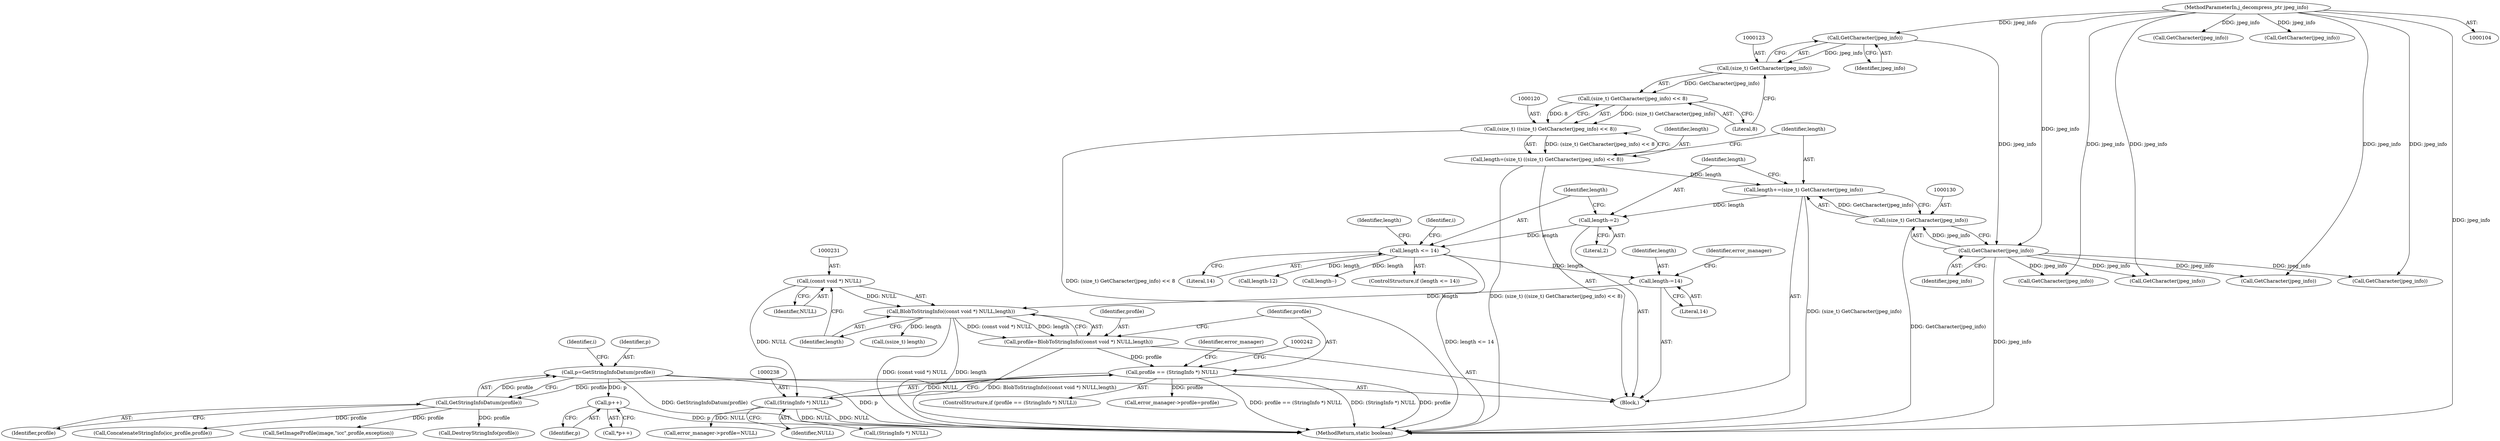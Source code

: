 digraph "0_ImageMagick_39f226a9c137f547e12afde972eeba7551124493@pointer" {
"1000287" [label="(Call,p++)"];
"1000259" [label="(Call,p=GetStringInfoDatum(profile))"];
"1000261" [label="(Call,GetStringInfoDatum(profile))"];
"1000235" [label="(Call,profile == (StringInfo *) NULL)"];
"1000227" [label="(Call,profile=BlobToStringInfo((const void *) NULL,length))"];
"1000229" [label="(Call,BlobToStringInfo((const void *) NULL,length))"];
"1000230" [label="(Call,(const void *) NULL)"];
"1000207" [label="(Call,length-=14)"];
"1000137" [label="(Call,length <= 14)"];
"1000133" [label="(Call,length-=2)"];
"1000127" [label="(Call,length+=(size_t) GetCharacter(jpeg_info))"];
"1000129" [label="(Call,(size_t) GetCharacter(jpeg_info))"];
"1000131" [label="(Call,GetCharacter(jpeg_info))"];
"1000124" [label="(Call,GetCharacter(jpeg_info))"];
"1000105" [label="(MethodParameterIn,j_decompress_ptr jpeg_info)"];
"1000117" [label="(Call,length=(size_t) ((size_t) GetCharacter(jpeg_info) << 8))"];
"1000119" [label="(Call,(size_t) ((size_t) GetCharacter(jpeg_info) << 8))"];
"1000121" [label="(Call,(size_t) GetCharacter(jpeg_info) << 8)"];
"1000122" [label="(Call,(size_t) GetCharacter(jpeg_info))"];
"1000237" [label="(Call,(StringInfo *) NULL)"];
"1000278" [label="(Call,GetCharacter(jpeg_info))"];
"1000292" [label="(Call,error_manager->profile=NULL)"];
"1000139" [label="(Literal,14)"];
"1000126" [label="(Literal,8)"];
"1000287" [label="(Call,p++)"];
"1000128" [label="(Identifier,length)"];
"1000122" [label="(Call,(size_t) GetCharacter(jpeg_info))"];
"1000186" [label="(Call,length-12)"];
"1000335" [label="(Call,ConcatenateStringInfo(icc_profile,profile))"];
"1000232" [label="(Identifier,NULL)"];
"1000137" [label="(Call,length <= 14)"];
"1000256" [label="(Identifier,error_manager)"];
"1000143" [label="(Call,length--)"];
"1000331" [label="(Call,(StringInfo *) NULL)"];
"1000205" [label="(Call,GetCharacter(jpeg_info))"];
"1000117" [label="(Call,length=(size_t) ((size_t) GetCharacter(jpeg_info) << 8))"];
"1000286" [label="(Call,*p++)"];
"1000156" [label="(Identifier,i)"];
"1000119" [label="(Call,(size_t) ((size_t) GetCharacter(jpeg_info) << 8))"];
"1000118" [label="(Identifier,length)"];
"1000136" [label="(ControlStructure,if (length <= 14))"];
"1000138" [label="(Identifier,length)"];
"1000135" [label="(Literal,2)"];
"1000390" [label="(MethodReturn,static boolean)"];
"1000346" [label="(Call,SetImageProfile(image,\"icc\",profile,exception))"];
"1000148" [label="(Call,GetCharacter(jpeg_info))"];
"1000169" [label="(Call,GetCharacter(jpeg_info))"];
"1000230" [label="(Call,(const void *) NULL)"];
"1000211" [label="(Identifier,error_manager)"];
"1000124" [label="(Call,GetCharacter(jpeg_info))"];
"1000237" [label="(Call,(StringInfo *) NULL)"];
"1000129" [label="(Call,(size_t) GetCharacter(jpeg_info))"];
"1000229" [label="(Call,BlobToStringInfo((const void *) NULL,length))"];
"1000133" [label="(Call,length-=2)"];
"1000207" [label="(Call,length-=14)"];
"1000131" [label="(Call,GetCharacter(jpeg_info))"];
"1000125" [label="(Identifier,jpeg_info)"];
"1000127" [label="(Call,length+=(size_t) GetCharacter(jpeg_info))"];
"1000265" [label="(Identifier,i)"];
"1000235" [label="(Call,profile == (StringInfo *) NULL)"];
"1000106" [label="(Block,)"];
"1000228" [label="(Identifier,profile)"];
"1000233" [label="(Identifier,length)"];
"1000269" [label="(Call,(ssize_t) length)"];
"1000201" [label="(Call,GetCharacter(jpeg_info))"];
"1000306" [label="(Call,DestroyStringInfo(profile))"];
"1000288" [label="(Identifier,p)"];
"1000134" [label="(Identifier,length)"];
"1000132" [label="(Identifier,jpeg_info)"];
"1000261" [label="(Call,GetStringInfoDatum(profile))"];
"1000260" [label="(Identifier,p)"];
"1000234" [label="(ControlStructure,if (profile == (StringInfo *) NULL))"];
"1000209" [label="(Literal,14)"];
"1000105" [label="(MethodParameterIn,j_decompress_ptr jpeg_info)"];
"1000259" [label="(Call,p=GetStringInfoDatum(profile))"];
"1000208" [label="(Identifier,length)"];
"1000262" [label="(Identifier,profile)"];
"1000193" [label="(Call,GetCharacter(jpeg_info))"];
"1000236" [label="(Identifier,profile)"];
"1000121" [label="(Call,(size_t) GetCharacter(jpeg_info) << 8)"];
"1000239" [label="(Identifier,NULL)"];
"1000227" [label="(Call,profile=BlobToStringInfo((const void *) NULL,length))"];
"1000144" [label="(Identifier,length)"];
"1000254" [label="(Call,error_manager->profile=profile)"];
"1000287" -> "1000286"  [label="AST: "];
"1000287" -> "1000288"  [label="CFG: "];
"1000288" -> "1000287"  [label="AST: "];
"1000286" -> "1000287"  [label="CFG: "];
"1000287" -> "1000390"  [label="DDG: p"];
"1000259" -> "1000287"  [label="DDG: p"];
"1000259" -> "1000106"  [label="AST: "];
"1000259" -> "1000261"  [label="CFG: "];
"1000260" -> "1000259"  [label="AST: "];
"1000261" -> "1000259"  [label="AST: "];
"1000265" -> "1000259"  [label="CFG: "];
"1000259" -> "1000390"  [label="DDG: p"];
"1000259" -> "1000390"  [label="DDG: GetStringInfoDatum(profile)"];
"1000261" -> "1000259"  [label="DDG: profile"];
"1000261" -> "1000262"  [label="CFG: "];
"1000262" -> "1000261"  [label="AST: "];
"1000235" -> "1000261"  [label="DDG: profile"];
"1000261" -> "1000306"  [label="DDG: profile"];
"1000261" -> "1000335"  [label="DDG: profile"];
"1000261" -> "1000346"  [label="DDG: profile"];
"1000235" -> "1000234"  [label="AST: "];
"1000235" -> "1000237"  [label="CFG: "];
"1000236" -> "1000235"  [label="AST: "];
"1000237" -> "1000235"  [label="AST: "];
"1000242" -> "1000235"  [label="CFG: "];
"1000256" -> "1000235"  [label="CFG: "];
"1000235" -> "1000390"  [label="DDG: (StringInfo *) NULL"];
"1000235" -> "1000390"  [label="DDG: profile"];
"1000235" -> "1000390"  [label="DDG: profile == (StringInfo *) NULL"];
"1000227" -> "1000235"  [label="DDG: profile"];
"1000237" -> "1000235"  [label="DDG: NULL"];
"1000235" -> "1000254"  [label="DDG: profile"];
"1000227" -> "1000106"  [label="AST: "];
"1000227" -> "1000229"  [label="CFG: "];
"1000228" -> "1000227"  [label="AST: "];
"1000229" -> "1000227"  [label="AST: "];
"1000236" -> "1000227"  [label="CFG: "];
"1000227" -> "1000390"  [label="DDG: BlobToStringInfo((const void *) NULL,length)"];
"1000229" -> "1000227"  [label="DDG: (const void *) NULL"];
"1000229" -> "1000227"  [label="DDG: length"];
"1000229" -> "1000233"  [label="CFG: "];
"1000230" -> "1000229"  [label="AST: "];
"1000233" -> "1000229"  [label="AST: "];
"1000229" -> "1000390"  [label="DDG: length"];
"1000229" -> "1000390"  [label="DDG: (const void *) NULL"];
"1000230" -> "1000229"  [label="DDG: NULL"];
"1000207" -> "1000229"  [label="DDG: length"];
"1000229" -> "1000269"  [label="DDG: length"];
"1000230" -> "1000232"  [label="CFG: "];
"1000231" -> "1000230"  [label="AST: "];
"1000232" -> "1000230"  [label="AST: "];
"1000233" -> "1000230"  [label="CFG: "];
"1000230" -> "1000237"  [label="DDG: NULL"];
"1000207" -> "1000106"  [label="AST: "];
"1000207" -> "1000209"  [label="CFG: "];
"1000208" -> "1000207"  [label="AST: "];
"1000209" -> "1000207"  [label="AST: "];
"1000211" -> "1000207"  [label="CFG: "];
"1000137" -> "1000207"  [label="DDG: length"];
"1000137" -> "1000136"  [label="AST: "];
"1000137" -> "1000139"  [label="CFG: "];
"1000138" -> "1000137"  [label="AST: "];
"1000139" -> "1000137"  [label="AST: "];
"1000144" -> "1000137"  [label="CFG: "];
"1000156" -> "1000137"  [label="CFG: "];
"1000137" -> "1000390"  [label="DDG: length <= 14"];
"1000133" -> "1000137"  [label="DDG: length"];
"1000137" -> "1000143"  [label="DDG: length"];
"1000137" -> "1000186"  [label="DDG: length"];
"1000133" -> "1000106"  [label="AST: "];
"1000133" -> "1000135"  [label="CFG: "];
"1000134" -> "1000133"  [label="AST: "];
"1000135" -> "1000133"  [label="AST: "];
"1000138" -> "1000133"  [label="CFG: "];
"1000127" -> "1000133"  [label="DDG: length"];
"1000127" -> "1000106"  [label="AST: "];
"1000127" -> "1000129"  [label="CFG: "];
"1000128" -> "1000127"  [label="AST: "];
"1000129" -> "1000127"  [label="AST: "];
"1000134" -> "1000127"  [label="CFG: "];
"1000127" -> "1000390"  [label="DDG: (size_t) GetCharacter(jpeg_info)"];
"1000129" -> "1000127"  [label="DDG: GetCharacter(jpeg_info)"];
"1000117" -> "1000127"  [label="DDG: length"];
"1000129" -> "1000131"  [label="CFG: "];
"1000130" -> "1000129"  [label="AST: "];
"1000131" -> "1000129"  [label="AST: "];
"1000129" -> "1000390"  [label="DDG: GetCharacter(jpeg_info)"];
"1000131" -> "1000129"  [label="DDG: jpeg_info"];
"1000131" -> "1000132"  [label="CFG: "];
"1000132" -> "1000131"  [label="AST: "];
"1000131" -> "1000390"  [label="DDG: jpeg_info"];
"1000124" -> "1000131"  [label="DDG: jpeg_info"];
"1000105" -> "1000131"  [label="DDG: jpeg_info"];
"1000131" -> "1000148"  [label="DDG: jpeg_info"];
"1000131" -> "1000169"  [label="DDG: jpeg_info"];
"1000131" -> "1000193"  [label="DDG: jpeg_info"];
"1000131" -> "1000201"  [label="DDG: jpeg_info"];
"1000124" -> "1000122"  [label="AST: "];
"1000124" -> "1000125"  [label="CFG: "];
"1000125" -> "1000124"  [label="AST: "];
"1000122" -> "1000124"  [label="CFG: "];
"1000124" -> "1000122"  [label="DDG: jpeg_info"];
"1000105" -> "1000124"  [label="DDG: jpeg_info"];
"1000105" -> "1000104"  [label="AST: "];
"1000105" -> "1000390"  [label="DDG: jpeg_info"];
"1000105" -> "1000148"  [label="DDG: jpeg_info"];
"1000105" -> "1000169"  [label="DDG: jpeg_info"];
"1000105" -> "1000193"  [label="DDG: jpeg_info"];
"1000105" -> "1000201"  [label="DDG: jpeg_info"];
"1000105" -> "1000205"  [label="DDG: jpeg_info"];
"1000105" -> "1000278"  [label="DDG: jpeg_info"];
"1000117" -> "1000106"  [label="AST: "];
"1000117" -> "1000119"  [label="CFG: "];
"1000118" -> "1000117"  [label="AST: "];
"1000119" -> "1000117"  [label="AST: "];
"1000128" -> "1000117"  [label="CFG: "];
"1000117" -> "1000390"  [label="DDG: (size_t) ((size_t) GetCharacter(jpeg_info) << 8)"];
"1000119" -> "1000117"  [label="DDG: (size_t) GetCharacter(jpeg_info) << 8"];
"1000119" -> "1000121"  [label="CFG: "];
"1000120" -> "1000119"  [label="AST: "];
"1000121" -> "1000119"  [label="AST: "];
"1000119" -> "1000390"  [label="DDG: (size_t) GetCharacter(jpeg_info) << 8"];
"1000121" -> "1000119"  [label="DDG: (size_t) GetCharacter(jpeg_info)"];
"1000121" -> "1000119"  [label="DDG: 8"];
"1000121" -> "1000126"  [label="CFG: "];
"1000122" -> "1000121"  [label="AST: "];
"1000126" -> "1000121"  [label="AST: "];
"1000122" -> "1000121"  [label="DDG: GetCharacter(jpeg_info)"];
"1000123" -> "1000122"  [label="AST: "];
"1000126" -> "1000122"  [label="CFG: "];
"1000237" -> "1000239"  [label="CFG: "];
"1000238" -> "1000237"  [label="AST: "];
"1000239" -> "1000237"  [label="AST: "];
"1000237" -> "1000390"  [label="DDG: NULL"];
"1000237" -> "1000292"  [label="DDG: NULL"];
"1000237" -> "1000331"  [label="DDG: NULL"];
}
